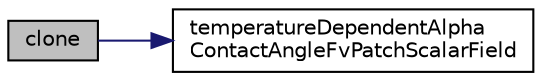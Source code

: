 digraph "clone"
{
  bgcolor="transparent";
  edge [fontname="Helvetica",fontsize="10",labelfontname="Helvetica",labelfontsize="10"];
  node [fontname="Helvetica",fontsize="10",shape=record];
  rankdir="LR";
  Node1 [label="clone",height=0.2,width=0.4,color="black", fillcolor="grey75", style="filled", fontcolor="black"];
  Node1 -> Node2 [color="midnightblue",fontsize="10",style="solid",fontname="Helvetica"];
  Node2 [label="temperatureDependentAlpha\lContactAngleFvPatchScalarField",height=0.2,width=0.4,color="black",URL="$a02653.html#a421f81e4777ef1016fc0984563a37427",tooltip="Construct from patch and internal field. "];
}
